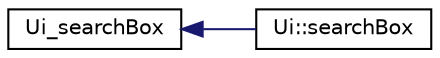 digraph "Graphical Class Hierarchy"
{
  edge [fontname="Helvetica",fontsize="10",labelfontname="Helvetica",labelfontsize="10"];
  node [fontname="Helvetica",fontsize="10",shape=record];
  rankdir="LR";
  Node0 [label="Ui_searchBox",height=0.2,width=0.4,color="black", fillcolor="white", style="filled",URL="$classUi__searchBox.html"];
  Node0 -> Node1 [dir="back",color="midnightblue",fontsize="10",style="solid",fontname="Helvetica"];
  Node1 [label="Ui::searchBox",height=0.2,width=0.4,color="black", fillcolor="white", style="filled",URL="$classUi_1_1searchBox.html"];
}
